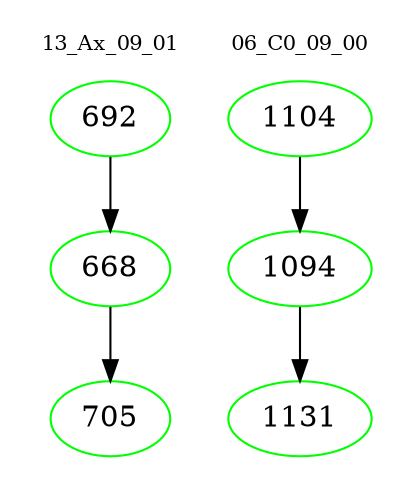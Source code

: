 digraph{
subgraph cluster_0 {
color = white
label = "13_Ax_09_01";
fontsize=10;
T0_692 [label="692", color="green"]
T0_692 -> T0_668 [color="black"]
T0_668 [label="668", color="green"]
T0_668 -> T0_705 [color="black"]
T0_705 [label="705", color="green"]
}
subgraph cluster_1 {
color = white
label = "06_C0_09_00";
fontsize=10;
T1_1104 [label="1104", color="green"]
T1_1104 -> T1_1094 [color="black"]
T1_1094 [label="1094", color="green"]
T1_1094 -> T1_1131 [color="black"]
T1_1131 [label="1131", color="green"]
}
}

